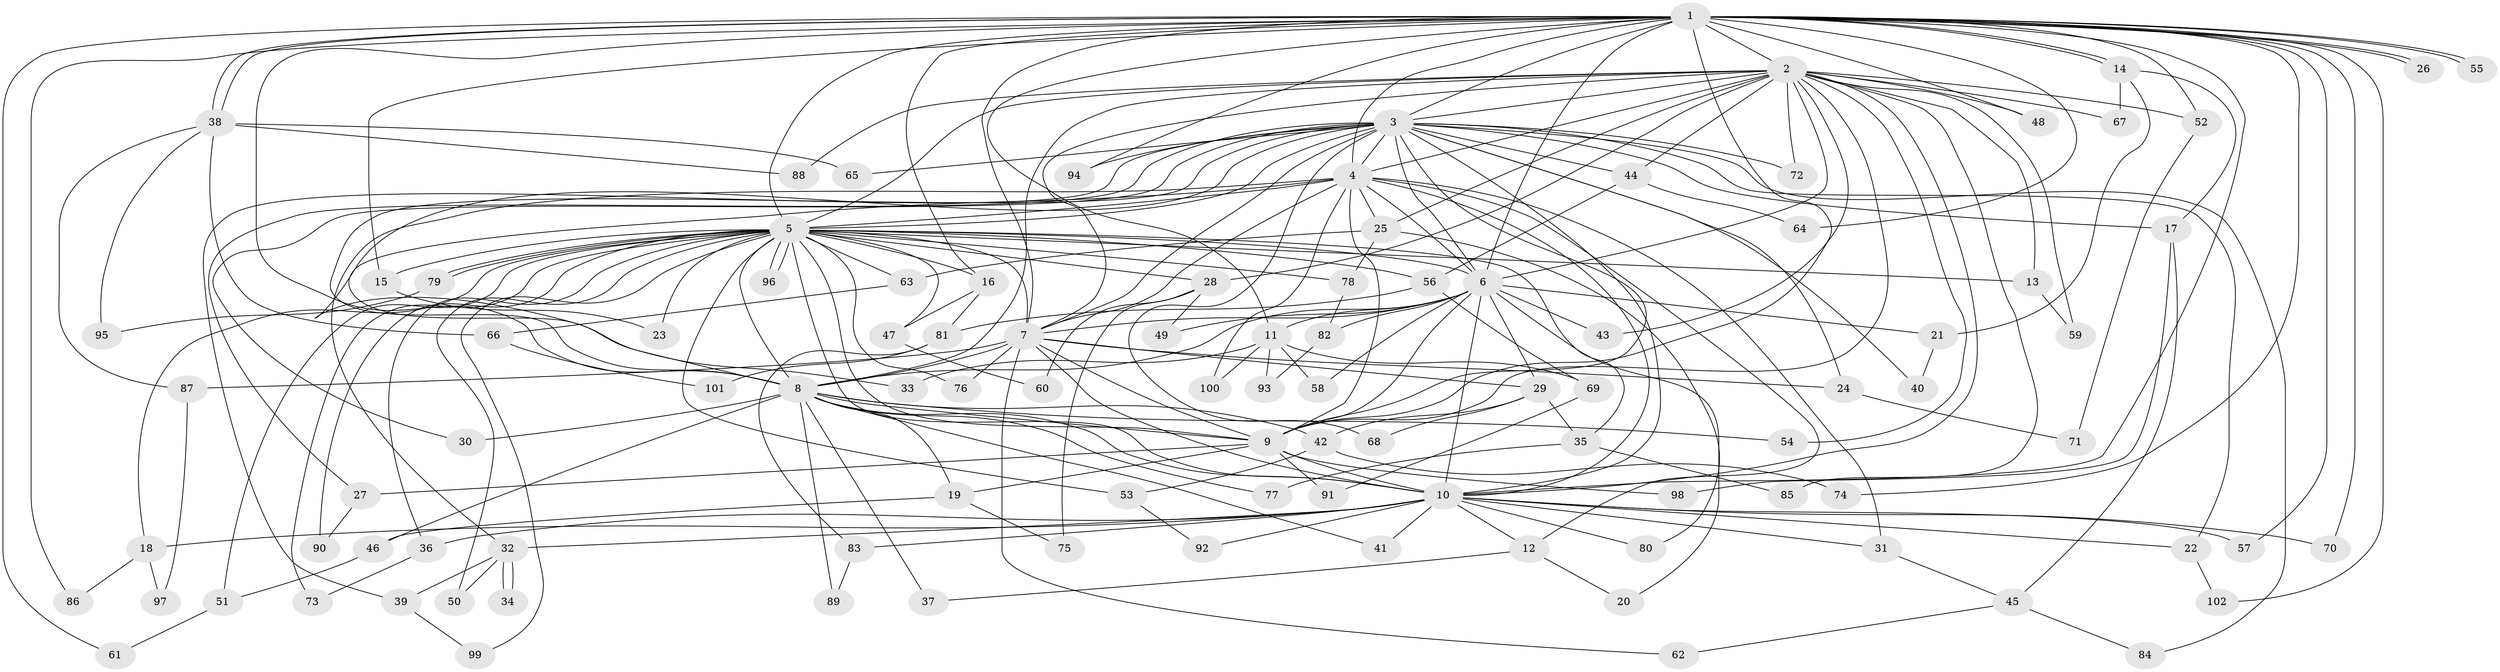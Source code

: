 // coarse degree distribution, {18: 0.024390243902439025, 13: 0.024390243902439025, 19: 0.024390243902439025, 22: 0.024390243902439025, 10: 0.04878048780487805, 16: 0.024390243902439025, 9: 0.024390243902439025, 3: 0.12195121951219512, 2: 0.21951219512195122, 4: 0.12195121951219512, 6: 0.14634146341463414, 5: 0.04878048780487805, 7: 0.04878048780487805, 1: 0.0975609756097561}
// Generated by graph-tools (version 1.1) at 2025/49/03/04/25 22:49:30]
// undirected, 102 vertices, 229 edges
graph export_dot {
  node [color=gray90,style=filled];
  1;
  2;
  3;
  4;
  5;
  6;
  7;
  8;
  9;
  10;
  11;
  12;
  13;
  14;
  15;
  16;
  17;
  18;
  19;
  20;
  21;
  22;
  23;
  24;
  25;
  26;
  27;
  28;
  29;
  30;
  31;
  32;
  33;
  34;
  35;
  36;
  37;
  38;
  39;
  40;
  41;
  42;
  43;
  44;
  45;
  46;
  47;
  48;
  49;
  50;
  51;
  52;
  53;
  54;
  55;
  56;
  57;
  58;
  59;
  60;
  61;
  62;
  63;
  64;
  65;
  66;
  67;
  68;
  69;
  70;
  71;
  72;
  73;
  74;
  75;
  76;
  77;
  78;
  79;
  80;
  81;
  82;
  83;
  84;
  85;
  86;
  87;
  88;
  89;
  90;
  91;
  92;
  93;
  94;
  95;
  96;
  97;
  98;
  99;
  100;
  101;
  102;
  1 -- 2;
  1 -- 3;
  1 -- 4;
  1 -- 5;
  1 -- 6;
  1 -- 7;
  1 -- 8;
  1 -- 9;
  1 -- 10;
  1 -- 11;
  1 -- 14;
  1 -- 14;
  1 -- 15;
  1 -- 16;
  1 -- 26;
  1 -- 26;
  1 -- 38;
  1 -- 38;
  1 -- 48;
  1 -- 52;
  1 -- 55;
  1 -- 55;
  1 -- 57;
  1 -- 61;
  1 -- 64;
  1 -- 70;
  1 -- 74;
  1 -- 86;
  1 -- 94;
  1 -- 102;
  2 -- 3;
  2 -- 4;
  2 -- 5;
  2 -- 6;
  2 -- 7;
  2 -- 8;
  2 -- 9;
  2 -- 10;
  2 -- 13;
  2 -- 25;
  2 -- 28;
  2 -- 43;
  2 -- 44;
  2 -- 48;
  2 -- 52;
  2 -- 54;
  2 -- 59;
  2 -- 67;
  2 -- 72;
  2 -- 85;
  2 -- 88;
  3 -- 4;
  3 -- 5;
  3 -- 6;
  3 -- 7;
  3 -- 8;
  3 -- 9;
  3 -- 10;
  3 -- 17;
  3 -- 22;
  3 -- 24;
  3 -- 27;
  3 -- 30;
  3 -- 33;
  3 -- 39;
  3 -- 40;
  3 -- 44;
  3 -- 65;
  3 -- 68;
  3 -- 72;
  3 -- 84;
  3 -- 94;
  4 -- 5;
  4 -- 6;
  4 -- 7;
  4 -- 8;
  4 -- 9;
  4 -- 10;
  4 -- 12;
  4 -- 25;
  4 -- 31;
  4 -- 32;
  4 -- 100;
  5 -- 6;
  5 -- 7;
  5 -- 8;
  5 -- 9;
  5 -- 10;
  5 -- 13;
  5 -- 15;
  5 -- 16;
  5 -- 18;
  5 -- 23;
  5 -- 28;
  5 -- 35;
  5 -- 36;
  5 -- 47;
  5 -- 50;
  5 -- 51;
  5 -- 53;
  5 -- 56;
  5 -- 63;
  5 -- 73;
  5 -- 76;
  5 -- 78;
  5 -- 79;
  5 -- 79;
  5 -- 90;
  5 -- 96;
  5 -- 96;
  5 -- 99;
  6 -- 7;
  6 -- 8;
  6 -- 9;
  6 -- 10;
  6 -- 11;
  6 -- 20;
  6 -- 21;
  6 -- 29;
  6 -- 43;
  6 -- 49;
  6 -- 58;
  6 -- 82;
  7 -- 8;
  7 -- 9;
  7 -- 10;
  7 -- 24;
  7 -- 29;
  7 -- 62;
  7 -- 76;
  7 -- 87;
  8 -- 9;
  8 -- 10;
  8 -- 19;
  8 -- 30;
  8 -- 37;
  8 -- 41;
  8 -- 42;
  8 -- 46;
  8 -- 54;
  8 -- 77;
  8 -- 89;
  9 -- 10;
  9 -- 19;
  9 -- 27;
  9 -- 91;
  9 -- 98;
  10 -- 12;
  10 -- 18;
  10 -- 22;
  10 -- 31;
  10 -- 32;
  10 -- 36;
  10 -- 41;
  10 -- 57;
  10 -- 70;
  10 -- 80;
  10 -- 83;
  10 -- 92;
  11 -- 33;
  11 -- 58;
  11 -- 69;
  11 -- 93;
  11 -- 100;
  12 -- 20;
  12 -- 37;
  13 -- 59;
  14 -- 17;
  14 -- 21;
  14 -- 67;
  15 -- 23;
  16 -- 47;
  16 -- 81;
  17 -- 45;
  17 -- 98;
  18 -- 86;
  18 -- 97;
  19 -- 46;
  19 -- 75;
  21 -- 40;
  22 -- 102;
  24 -- 71;
  25 -- 63;
  25 -- 78;
  25 -- 80;
  27 -- 90;
  28 -- 49;
  28 -- 60;
  28 -- 75;
  29 -- 35;
  29 -- 42;
  29 -- 68;
  31 -- 45;
  32 -- 34;
  32 -- 34;
  32 -- 39;
  32 -- 50;
  35 -- 77;
  35 -- 85;
  36 -- 73;
  38 -- 65;
  38 -- 66;
  38 -- 87;
  38 -- 88;
  38 -- 95;
  39 -- 99;
  42 -- 53;
  42 -- 74;
  44 -- 56;
  44 -- 64;
  45 -- 62;
  45 -- 84;
  46 -- 51;
  47 -- 60;
  51 -- 61;
  52 -- 71;
  53 -- 92;
  56 -- 69;
  56 -- 81;
  63 -- 66;
  66 -- 101;
  69 -- 91;
  78 -- 82;
  79 -- 95;
  81 -- 83;
  81 -- 101;
  82 -- 93;
  83 -- 89;
  87 -- 97;
}
